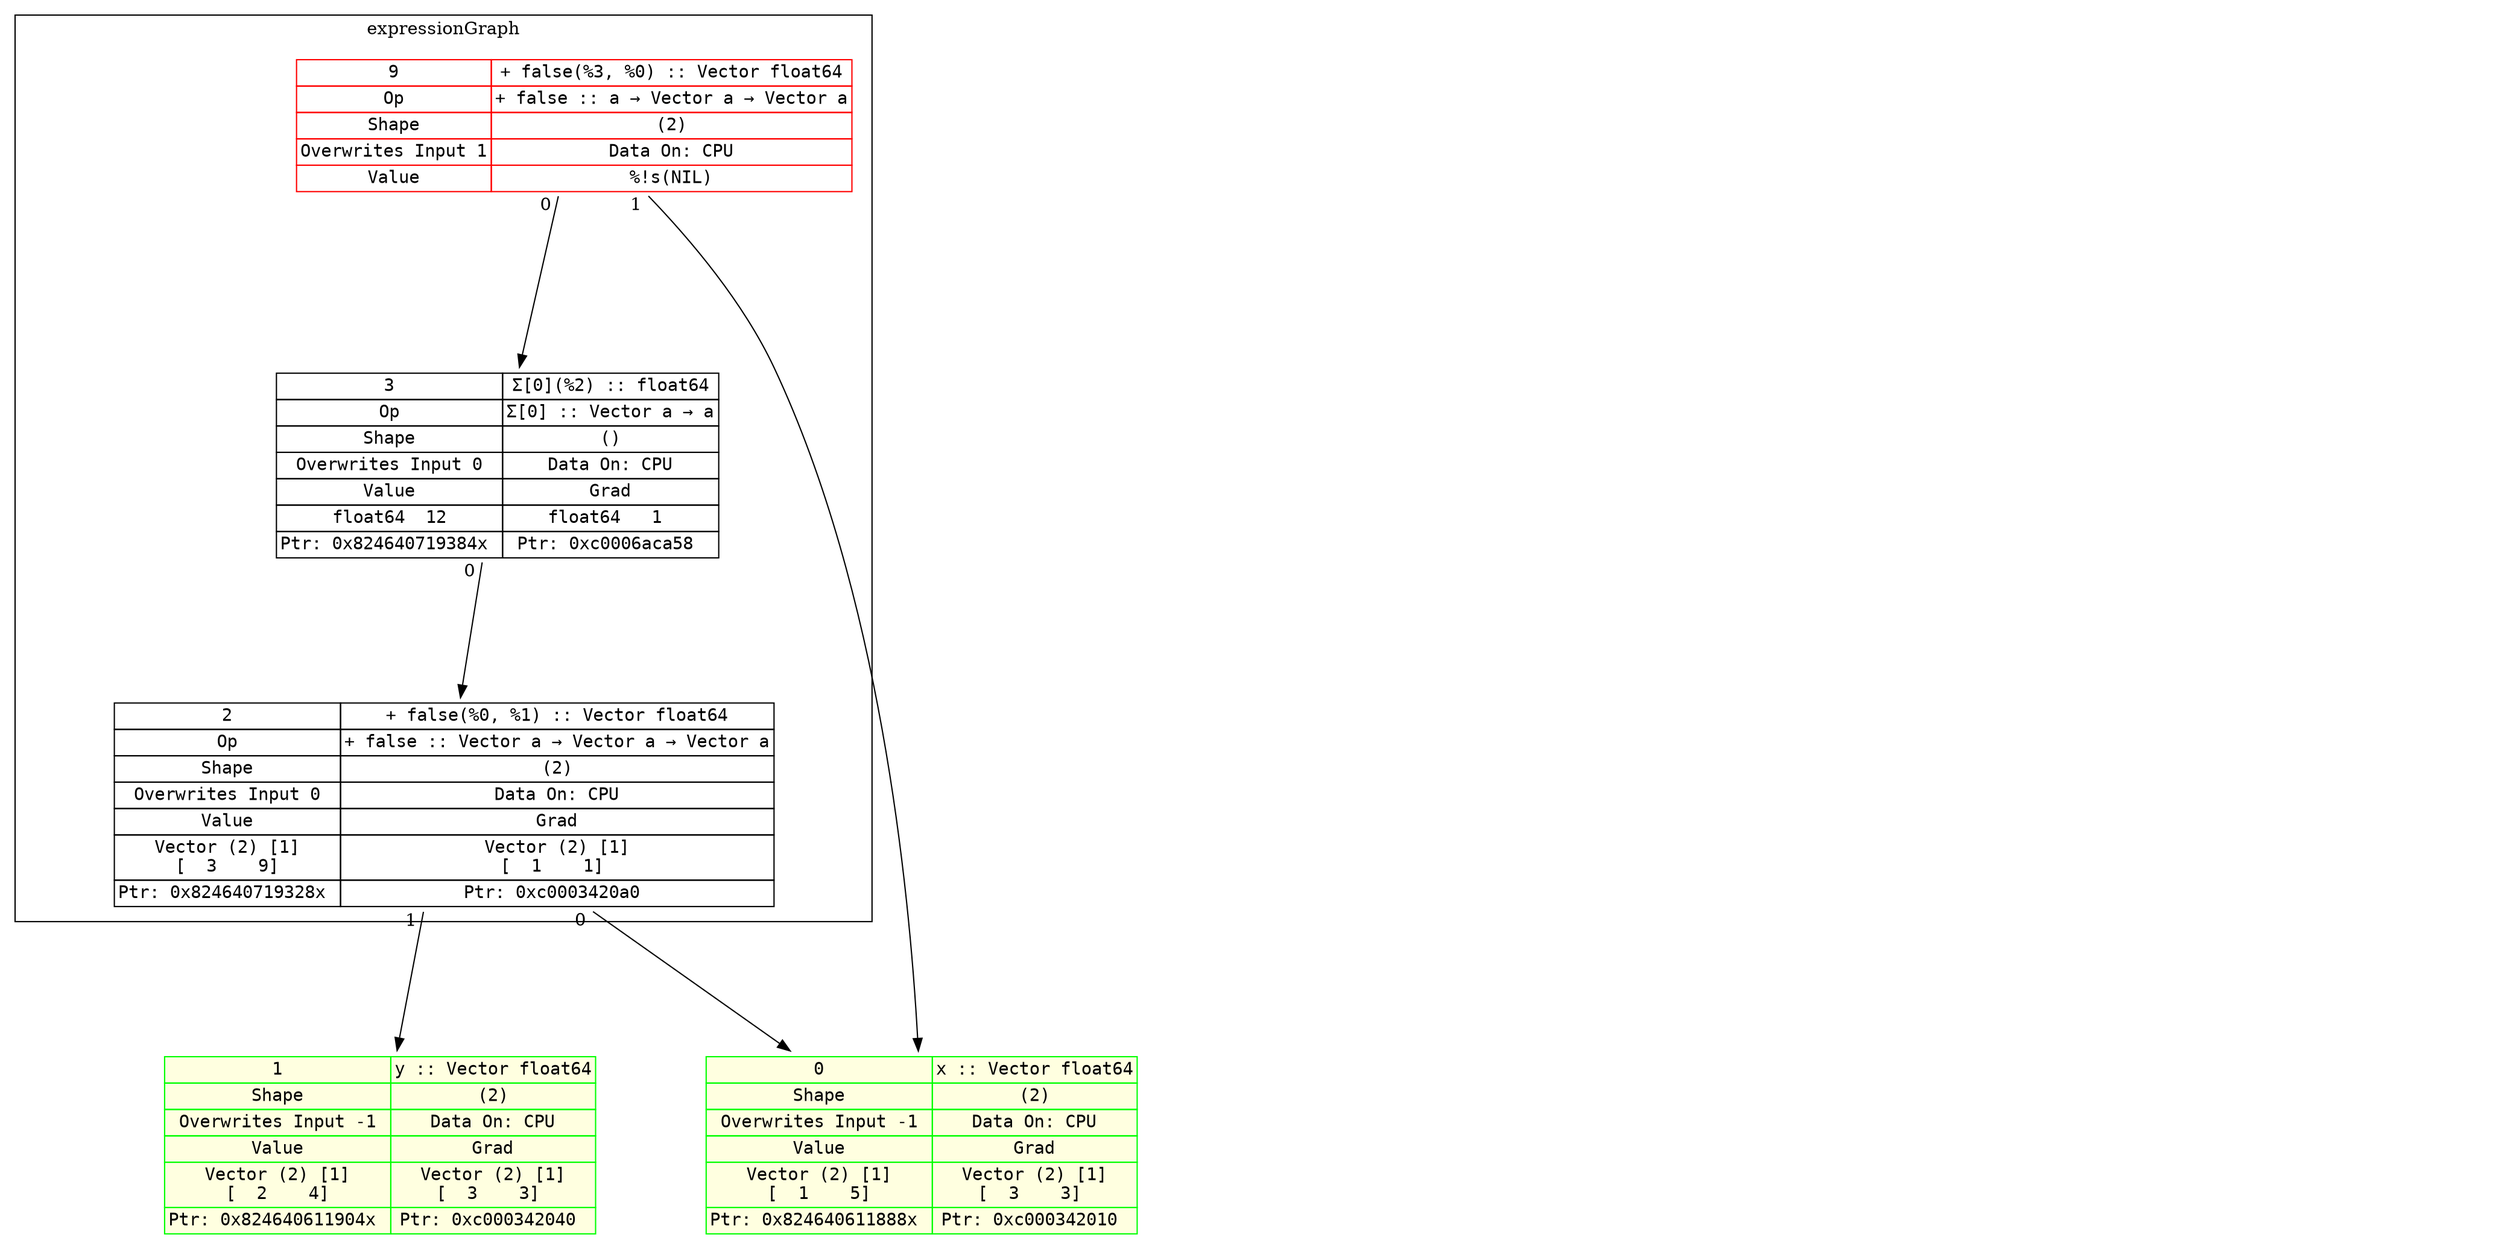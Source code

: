 digraph fullGraph {
	nodesep=1;
	rankdir=TB;
	ranksep="1.5 equally";
	Node_0xc00018b860:Node_0xc00018b860:anchor->Node_0xc0011892b0:Node_0xc0011892b0:anchor[ labelfloat=false, taillabel=" 0 " ];
	Node_0xc00018b860:Node_0xc00018b860:anchor->Node_0xc0011881a0:Node_0xc0011881a0:anchor[ labelfloat=false, taillabel=" 1 " ];
	Node_0xc0011891e0:Node_0xc0011891e0:anchor->Node_0xc0011881a0:Node_0xc0011881a0:anchor[ labelfloat=false, taillabel=" 0 " ];
	Node_0xc0011891e0:Node_0xc0011891e0:anchor->Node_0xc001189040:Node_0xc001189040:anchor[ labelfloat=false, taillabel=" 1 " ];
	Node_0xc0011892b0:Node_0xc0011892b0:anchor->Node_0xc0011891e0:Node_0xc0011891e0:anchor[ labelfloat=false, taillabel=" 0 " ];
	outsideRoot->insideInputs[ constraint=false, style=invis, weight=999 ];
	outsideConsts->insideConsts[ constraint=false, style=invis, weight=999 ];
	outsideRoot->outsideConsts[ constraint=false, style=invis, weight=999 ];
	insideInputs->insideConsts[ constraint=false, style=invis, weight=999 ];
	outsideExprG->insideExprG[ constraint=false, style=invis, weight=999 ];
	outsideConsts->outsideExprG[ constraint=false, style=invis, weight=999 ];
	insideConsts->insideExprG[ constraint=false, style=invis, weight=999 ];
	subgraph cluster_expressionGraph {
	label=expressionGraph;
	Node_0xc00018b860 [ fontname=monospace, label=<
<TABLE BORDER="0" CELLBORDER="1" CELLSPACING="0" PORT="anchor"  COLOR="#FF0000;" >

<TR><TD>9</TD><TD>+ false(%3, %0) :: Vector float64</TD></TR>
<TR><TD>Op</TD><TD>+ false :: a → Vector a → Vector a</TD></TR>
<TR><TD>Shape</TD><TD>(2)</TD></TR>
<TR><TD>Overwrites Input 1</TD><TD>Data On: CPU</TD></TR>

<TR><TD>Value</TD><TD>%!s(NIL)</TD></TR>


</TABLE>
>, shape=none ];
	Node_0xc0011891e0 [ fontname=monospace, label=<
<TABLE BORDER="0" CELLBORDER="1" CELLSPACING="0" PORT="anchor" >

<TR><TD>2</TD><TD>+ false(%0, %1) :: Vector float64</TD></TR>
<TR><TD>Op</TD><TD>+ false :: Vector a → Vector a → Vector a</TD></TR>
<TR><TD>Shape</TD><TD>(2)</TD></TR>
<TR><TD>Overwrites Input 0</TD><TD>Data On: CPU</TD></TR>
<TR><TD>Value</TD><TD>Grad</TD></TR>
<TR><TD>Vector (2) [1]<BR />[  3    9]</TD><TD>Vector (2) [1]<BR />[  1    1] </TD></TR>
<TR><TD>Ptr: 0x824640719328x </TD><TD>Ptr: 0xc0003420a0 </TD></TR>


</TABLE>
>, shape=none ];
	Node_0xc0011892b0 [ fontname=monospace, label=<
<TABLE BORDER="0" CELLBORDER="1" CELLSPACING="0" PORT="anchor" >

<TR><TD>3</TD><TD>Σ[0](%2) :: float64</TD></TR>
<TR><TD>Op</TD><TD>Σ[0] :: Vector a → a</TD></TR>
<TR><TD>Shape</TD><TD>()</TD></TR>
<TR><TD>Overwrites Input 0</TD><TD>Data On: CPU</TD></TR>
<TR><TD>Value</TD><TD>Grad</TD></TR>
<TR><TD>float64  12</TD><TD>float64   1 </TD></TR>
<TR><TD>Ptr: 0x824640719384x </TD><TD>Ptr: 0xc0006aca58 </TD></TR>


</TABLE>
>, shape=none ];
	insideExprG [ style=invis ];

}
;
	subgraph inputConsts {
	rank=max;
	subgraph cluster_constants {
	label=constants;
	insideConsts [ style=invis ];

}
;
	subgraph cluster_inputs {
	label=inputs;
	Node_0xc0011881a0 [ fontname=monospace, label=<
<TABLE BORDER="0" CELLBORDER="1" CELLSPACING="0" PORT="anchor"  COLOR="#00FF00;" BGCOLOR="lightyellow">

<TR><TD>0</TD><TD>x :: Vector float64</TD></TR>

<TR><TD>Shape</TD><TD>(2)</TD></TR>
<TR><TD>Overwrites Input -1</TD><TD>Data On: CPU</TD></TR>
<TR><TD>Value</TD><TD>Grad</TD></TR>
<TR><TD>Vector (2) [1]<BR />[  1    5]</TD><TD>Vector (2) [1]<BR />[  3    3] </TD></TR>
<TR><TD>Ptr: 0x824640611888x </TD><TD>Ptr: 0xc000342010 </TD></TR>


</TABLE>
>, shape=none ];
	Node_0xc001189040 [ fontname=monospace, label=<
<TABLE BORDER="0" CELLBORDER="1" CELLSPACING="0" PORT="anchor"  COLOR="#00FF00;" BGCOLOR="lightyellow">

<TR><TD>1</TD><TD>y :: Vector float64</TD></TR>

<TR><TD>Shape</TD><TD>(2)</TD></TR>
<TR><TD>Overwrites Input -1</TD><TD>Data On: CPU</TD></TR>
<TR><TD>Value</TD><TD>Grad</TD></TR>
<TR><TD>Vector (2) [1]<BR />[  2    4]</TD><TD>Vector (2) [1]<BR />[  3    3] </TD></TR>
<TR><TD>Ptr: 0x824640611904x </TD><TD>Ptr: 0xc000342040 </TD></TR>


</TABLE>
>, shape=none ];
	insideInputs [ style=invis ];

}
;

}
;
	subgraph outsides {
	outsideConsts [ style=invis ];
	outsideExprG [ style=invis ];
	outsideRoot [ style=invis ];

}
;

}
